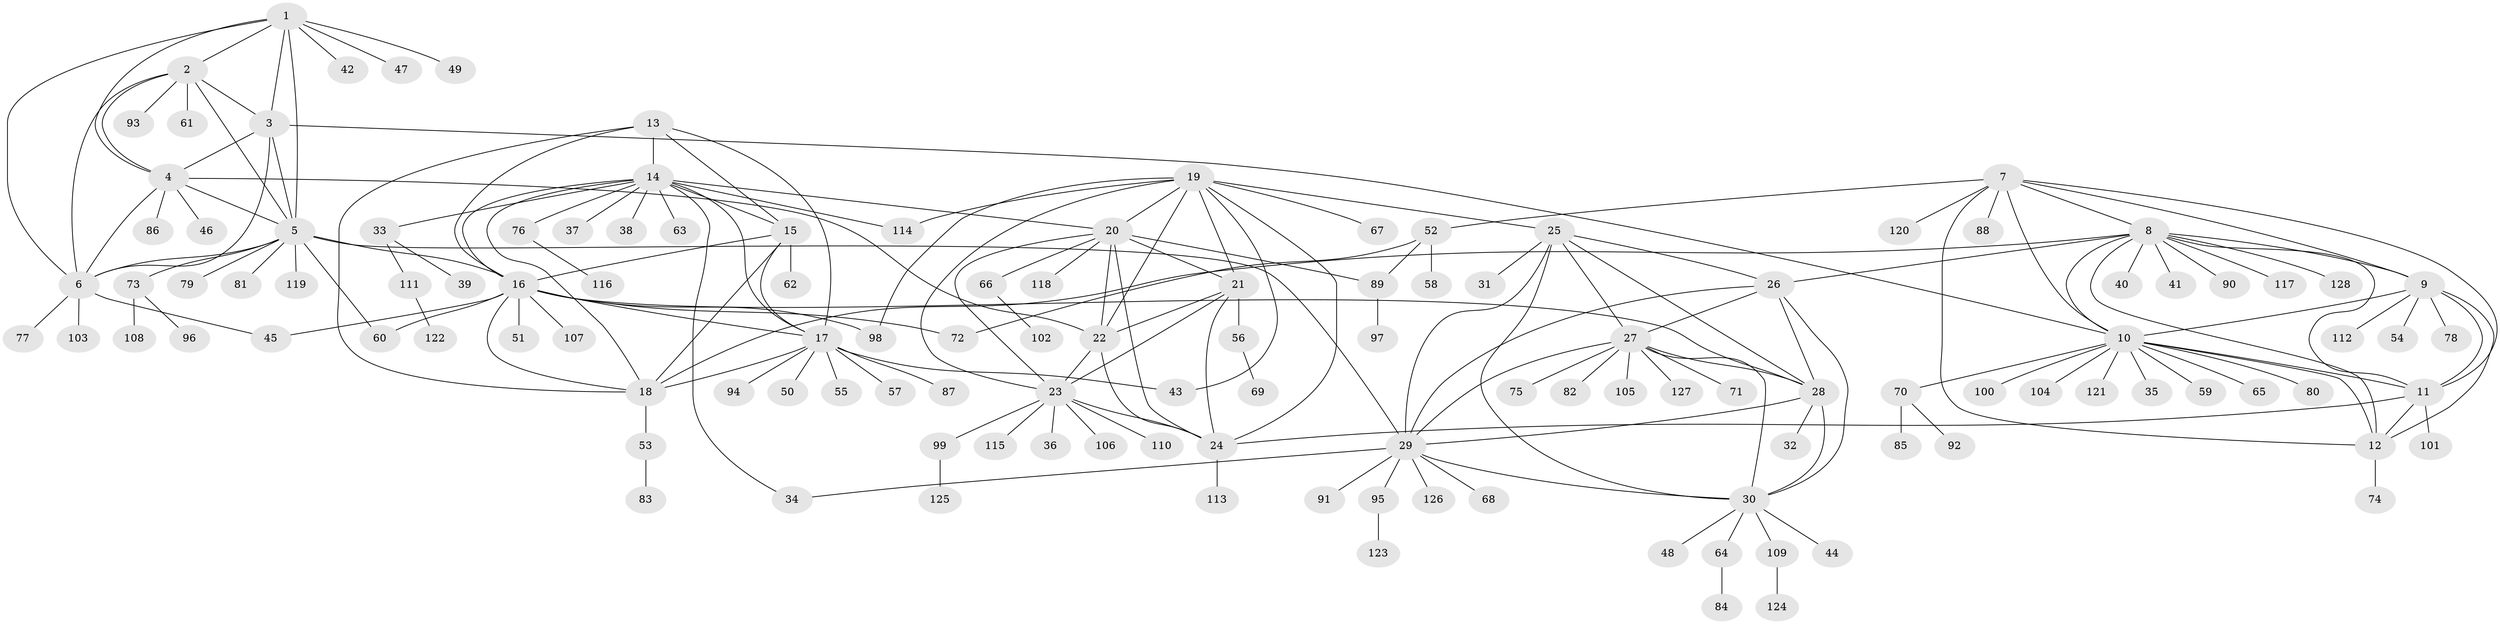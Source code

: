// Generated by graph-tools (version 1.1) at 2025/15/03/09/25 04:15:56]
// undirected, 128 vertices, 191 edges
graph export_dot {
graph [start="1"]
  node [color=gray90,style=filled];
  1;
  2;
  3;
  4;
  5;
  6;
  7;
  8;
  9;
  10;
  11;
  12;
  13;
  14;
  15;
  16;
  17;
  18;
  19;
  20;
  21;
  22;
  23;
  24;
  25;
  26;
  27;
  28;
  29;
  30;
  31;
  32;
  33;
  34;
  35;
  36;
  37;
  38;
  39;
  40;
  41;
  42;
  43;
  44;
  45;
  46;
  47;
  48;
  49;
  50;
  51;
  52;
  53;
  54;
  55;
  56;
  57;
  58;
  59;
  60;
  61;
  62;
  63;
  64;
  65;
  66;
  67;
  68;
  69;
  70;
  71;
  72;
  73;
  74;
  75;
  76;
  77;
  78;
  79;
  80;
  81;
  82;
  83;
  84;
  85;
  86;
  87;
  88;
  89;
  90;
  91;
  92;
  93;
  94;
  95;
  96;
  97;
  98;
  99;
  100;
  101;
  102;
  103;
  104;
  105;
  106;
  107;
  108;
  109;
  110;
  111;
  112;
  113;
  114;
  115;
  116;
  117;
  118;
  119;
  120;
  121;
  122;
  123;
  124;
  125;
  126;
  127;
  128;
  1 -- 2;
  1 -- 3;
  1 -- 4;
  1 -- 5;
  1 -- 6;
  1 -- 42;
  1 -- 47;
  1 -- 49;
  2 -- 3;
  2 -- 4;
  2 -- 5;
  2 -- 6;
  2 -- 61;
  2 -- 93;
  3 -- 4;
  3 -- 5;
  3 -- 6;
  3 -- 10;
  4 -- 5;
  4 -- 6;
  4 -- 22;
  4 -- 46;
  4 -- 86;
  5 -- 6;
  5 -- 16;
  5 -- 29;
  5 -- 60;
  5 -- 73;
  5 -- 79;
  5 -- 81;
  5 -- 119;
  6 -- 45;
  6 -- 77;
  6 -- 103;
  7 -- 8;
  7 -- 9;
  7 -- 10;
  7 -- 11;
  7 -- 12;
  7 -- 52;
  7 -- 88;
  7 -- 120;
  8 -- 9;
  8 -- 10;
  8 -- 11;
  8 -- 12;
  8 -- 18;
  8 -- 26;
  8 -- 40;
  8 -- 41;
  8 -- 90;
  8 -- 117;
  8 -- 128;
  9 -- 10;
  9 -- 11;
  9 -- 12;
  9 -- 54;
  9 -- 78;
  9 -- 112;
  10 -- 11;
  10 -- 12;
  10 -- 35;
  10 -- 59;
  10 -- 65;
  10 -- 70;
  10 -- 80;
  10 -- 100;
  10 -- 104;
  10 -- 121;
  11 -- 12;
  11 -- 24;
  11 -- 101;
  12 -- 74;
  13 -- 14;
  13 -- 15;
  13 -- 16;
  13 -- 17;
  13 -- 18;
  14 -- 15;
  14 -- 16;
  14 -- 17;
  14 -- 18;
  14 -- 20;
  14 -- 33;
  14 -- 34;
  14 -- 37;
  14 -- 38;
  14 -- 63;
  14 -- 76;
  14 -- 114;
  15 -- 16;
  15 -- 17;
  15 -- 18;
  15 -- 62;
  16 -- 17;
  16 -- 18;
  16 -- 28;
  16 -- 45;
  16 -- 51;
  16 -- 60;
  16 -- 72;
  16 -- 98;
  16 -- 107;
  17 -- 18;
  17 -- 43;
  17 -- 50;
  17 -- 55;
  17 -- 57;
  17 -- 87;
  17 -- 94;
  18 -- 53;
  19 -- 20;
  19 -- 21;
  19 -- 22;
  19 -- 23;
  19 -- 24;
  19 -- 25;
  19 -- 43;
  19 -- 67;
  19 -- 98;
  19 -- 114;
  20 -- 21;
  20 -- 22;
  20 -- 23;
  20 -- 24;
  20 -- 66;
  20 -- 89;
  20 -- 118;
  21 -- 22;
  21 -- 23;
  21 -- 24;
  21 -- 56;
  22 -- 23;
  22 -- 24;
  23 -- 24;
  23 -- 36;
  23 -- 99;
  23 -- 106;
  23 -- 110;
  23 -- 115;
  24 -- 113;
  25 -- 26;
  25 -- 27;
  25 -- 28;
  25 -- 29;
  25 -- 30;
  25 -- 31;
  26 -- 27;
  26 -- 28;
  26 -- 29;
  26 -- 30;
  27 -- 28;
  27 -- 29;
  27 -- 30;
  27 -- 71;
  27 -- 75;
  27 -- 82;
  27 -- 105;
  27 -- 127;
  28 -- 29;
  28 -- 30;
  28 -- 32;
  29 -- 30;
  29 -- 34;
  29 -- 68;
  29 -- 91;
  29 -- 95;
  29 -- 126;
  30 -- 44;
  30 -- 48;
  30 -- 64;
  30 -- 109;
  33 -- 39;
  33 -- 111;
  52 -- 58;
  52 -- 72;
  52 -- 89;
  53 -- 83;
  56 -- 69;
  64 -- 84;
  66 -- 102;
  70 -- 85;
  70 -- 92;
  73 -- 96;
  73 -- 108;
  76 -- 116;
  89 -- 97;
  95 -- 123;
  99 -- 125;
  109 -- 124;
  111 -- 122;
}
